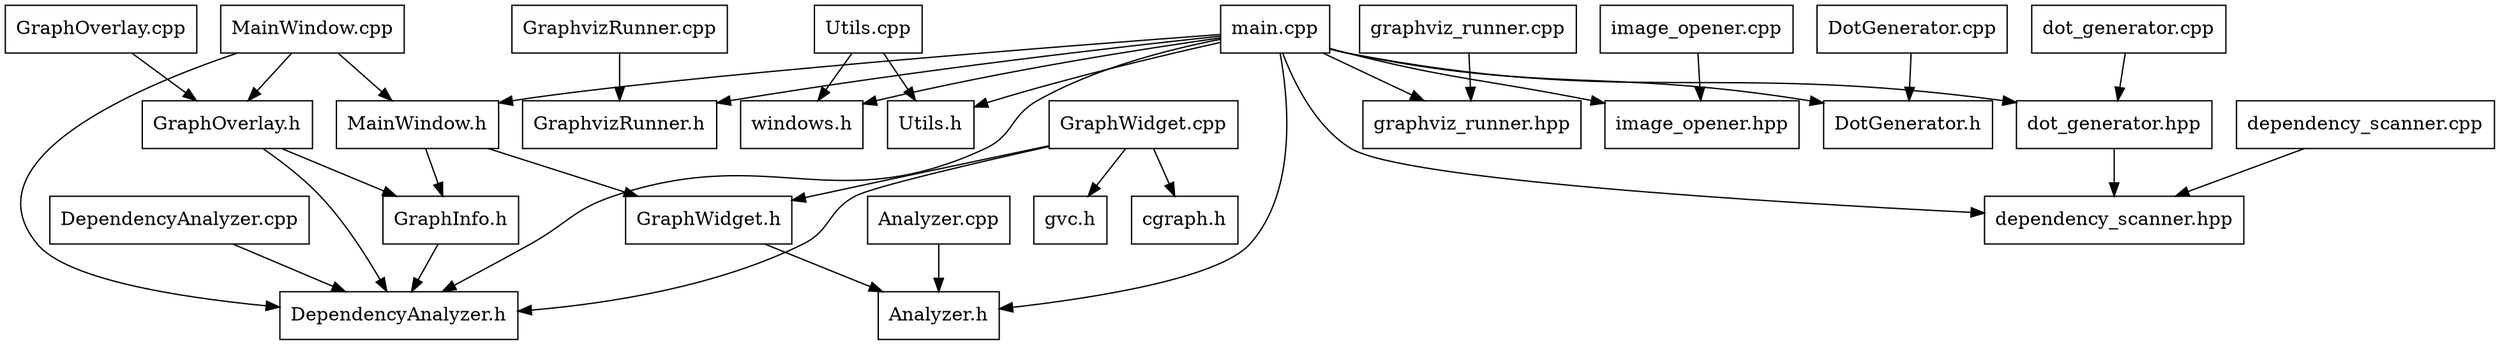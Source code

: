 digraph dependencies {
  node [shape=box];
  "GraphWidget.h" -> "Analyzer.h";
  "GraphvizRunner.cpp" -> "GraphvizRunner.h";
  "Analyzer.cpp" -> "Analyzer.h";
  "DependencyAnalyzer.cpp" -> "DependencyAnalyzer.h";
  "MainWindow.h" -> "GraphInfo.h";
  "MainWindow.h" -> "GraphWidget.h";
  "Utils.cpp" -> "windows.h";
  "Utils.cpp" -> "Utils.h";
  "GraphOverlay.cpp" -> "GraphOverlay.h";
  "graphviz_runner.cpp" -> "graphviz_runner.hpp";
  "image_opener.cpp" -> "image_opener.hpp";
  "DotGenerator.cpp" -> "DotGenerator.h";
  "GraphOverlay.h" -> "GraphInfo.h";
  "GraphOverlay.h" -> "DependencyAnalyzer.h";
  "main.cpp" -> "GraphvizRunner.h";
  "main.cpp" -> "DotGenerator.h";
  "main.cpp" -> "DependencyAnalyzer.h";
  "main.cpp" -> "Analyzer.h";
  "main.cpp" -> "Utils.h";
  "main.cpp" -> "image_opener.hpp";
  "main.cpp" -> "graphviz_runner.hpp";
  "main.cpp" -> "dot_generator.hpp";
  "main.cpp" -> "dependency_scanner.hpp";
  "main.cpp" -> "windows.h";
  "main.cpp" -> "MainWindow.h";
  "GraphWidget.cpp" -> "cgraph.h";
  "GraphWidget.cpp" -> "gvc.h";
  "GraphWidget.cpp" -> "DependencyAnalyzer.h";
  "GraphWidget.cpp" -> "GraphWidget.h";
  "MainWindow.cpp" -> "DependencyAnalyzer.h";
  "MainWindow.cpp" -> "GraphOverlay.h";
  "MainWindow.cpp" -> "MainWindow.h";
  "dependency_scanner.cpp" -> "dependency_scanner.hpp";
  "GraphInfo.h" -> "DependencyAnalyzer.h";
  "dot_generator.hpp" -> "dependency_scanner.hpp";
  "dot_generator.cpp" -> "dot_generator.hpp";
  "dependency_scanner.cpp";
  "MainWindow.cpp";
  "gvc.h";
  "cgraph.h";
  "GraphWidget.cpp";
  "dependency_scanner.hpp";
  "main.cpp";
  "DotGenerator.h";
  "graphviz_runner.hpp";
  "graphviz_runner.cpp";
  "DotGenerator.cpp";
  "GraphOverlay.h";
  "GraphWidget.h";
  "GraphvizRunner.h";
  "Analyzer.h";
  "GraphvizRunner.cpp";
  "Analyzer.cpp";
  "image_opener.cpp";
  "DependencyAnalyzer.h";
  "image_opener.hpp";
  "DependencyAnalyzer.cpp";
  "MainWindow.h";
  "dot_generator.cpp";
  "dot_generator.hpp";
  "windows.h";
  "GraphInfo.h";
  "GraphOverlay.cpp";
  "Utils.cpp";
  "Utils.h";
}

